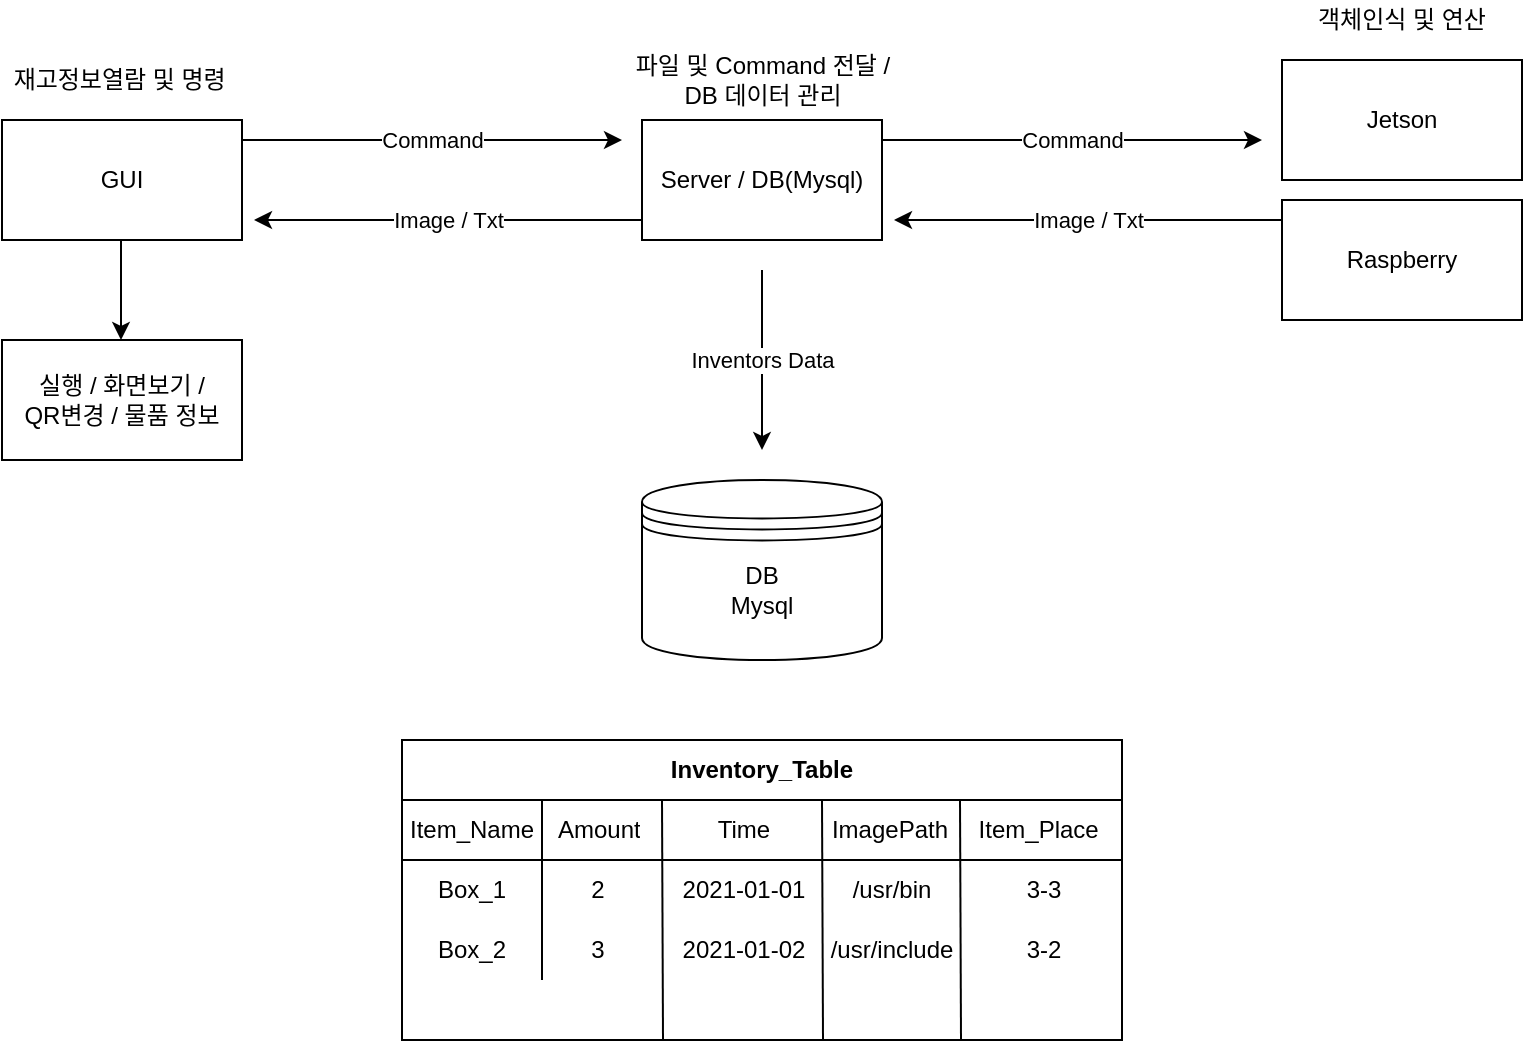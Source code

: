 <mxfile version="14.4.3" type="device"><diagram id="Qzovn9BxkGfQS6PcvdLp" name="Page-1"><mxGraphModel dx="946" dy="621" grid="1" gridSize="10" guides="1" tooltips="1" connect="1" arrows="1" fold="1" page="1" pageScale="1" pageWidth="827" pageHeight="1169" math="0" shadow="0"><root><mxCell id="0"/><mxCell id="1" parent="0"/><mxCell id="JCoJvJHHFaQp3VK7SwU1-2" value="Jetson" style="rounded=0;whiteSpace=wrap;html=1;" parent="1" vertex="1"><mxGeometry x="680" y="50" width="120" height="60" as="geometry"/></mxCell><mxCell id="JCoJvJHHFaQp3VK7SwU1-3" value="Server / DB(Mysql)" style="rounded=0;whiteSpace=wrap;html=1;" parent="1" vertex="1"><mxGeometry x="360" y="80" width="120" height="60" as="geometry"/></mxCell><mxCell id="JCoJvJHHFaQp3VK7SwU1-4" value="GUI" style="rounded=0;whiteSpace=wrap;html=1;" parent="1" vertex="1"><mxGeometry x="40" y="80" width="120" height="60" as="geometry"/></mxCell><mxCell id="JCoJvJHHFaQp3VK7SwU1-114" value="" style="edgeStyle=orthogonalEdgeStyle;rounded=0;orthogonalLoop=1;jettySize=auto;html=1;" parent="1" edge="1"><mxGeometry relative="1" as="geometry"><mxPoint x="99.5" y="170" as="sourcePoint"/><mxPoint x="99.5" y="190" as="targetPoint"/><Array as="points"><mxPoint x="99.5" y="140"/><mxPoint x="99.5" y="140"/></Array></mxGeometry></mxCell><mxCell id="JCoJvJHHFaQp3VK7SwU1-6" value="실행 / 화면보기 / &lt;br&gt;QR변경 / 물품 정보" style="rounded=0;whiteSpace=wrap;html=1;" parent="1" vertex="1"><mxGeometry x="40" y="190" width="120" height="60" as="geometry"/></mxCell><mxCell id="JCoJvJHHFaQp3VK7SwU1-17" value="" style="endArrow=classic;html=1;" parent="1" edge="1"><mxGeometry relative="1" as="geometry"><mxPoint x="480" y="90" as="sourcePoint"/><mxPoint x="670" y="90" as="targetPoint"/></mxGeometry></mxCell><mxCell id="JCoJvJHHFaQp3VK7SwU1-18" value="Command" style="edgeLabel;resizable=0;html=1;align=center;verticalAlign=middle;" parent="JCoJvJHHFaQp3VK7SwU1-17" connectable="0" vertex="1"><mxGeometry relative="1" as="geometry"/></mxCell><mxCell id="JCoJvJHHFaQp3VK7SwU1-19" value="" style="endArrow=classic;html=1;" parent="1" edge="1"><mxGeometry relative="1" as="geometry"><mxPoint x="160" y="90" as="sourcePoint"/><mxPoint x="350" y="90" as="targetPoint"/></mxGeometry></mxCell><mxCell id="JCoJvJHHFaQp3VK7SwU1-20" value="Command" style="edgeLabel;resizable=0;html=1;align=center;verticalAlign=middle;" parent="JCoJvJHHFaQp3VK7SwU1-19" connectable="0" vertex="1"><mxGeometry relative="1" as="geometry"/></mxCell><mxCell id="JCoJvJHHFaQp3VK7SwU1-21" value="" style="endArrow=classic;html=1;" parent="1" edge="1"><mxGeometry relative="1" as="geometry"><mxPoint x="680" y="130" as="sourcePoint"/><mxPoint x="486" y="130" as="targetPoint"/></mxGeometry></mxCell><mxCell id="JCoJvJHHFaQp3VK7SwU1-22" value="Image / Txt" style="edgeLabel;resizable=0;html=1;align=center;verticalAlign=middle;" parent="JCoJvJHHFaQp3VK7SwU1-21" connectable="0" vertex="1"><mxGeometry relative="1" as="geometry"/></mxCell><mxCell id="JCoJvJHHFaQp3VK7SwU1-23" value="" style="endArrow=classic;html=1;" parent="1" edge="1"><mxGeometry relative="1" as="geometry"><mxPoint x="360" y="130" as="sourcePoint"/><mxPoint x="166" y="130" as="targetPoint"/></mxGeometry></mxCell><mxCell id="JCoJvJHHFaQp3VK7SwU1-24" value="Image / Txt" style="edgeLabel;resizable=0;html=1;align=center;verticalAlign=middle;" parent="JCoJvJHHFaQp3VK7SwU1-23" connectable="0" vertex="1"><mxGeometry relative="1" as="geometry"/></mxCell><mxCell id="JCoJvJHHFaQp3VK7SwU1-27" value="" style="shape=datastore;whiteSpace=wrap;html=1;" parent="1" vertex="1"><mxGeometry x="360" y="260" width="120" height="90" as="geometry"/></mxCell><mxCell id="JCoJvJHHFaQp3VK7SwU1-28" value="DB&lt;br&gt;Mysql" style="text;html=1;strokeColor=none;fillColor=none;align=center;verticalAlign=middle;whiteSpace=wrap;rounded=0;" parent="1" vertex="1"><mxGeometry x="400" y="305" width="40" height="20" as="geometry"/></mxCell><mxCell id="JCoJvJHHFaQp3VK7SwU1-102" value="객체인식 및 연산" style="text;html=1;strokeColor=none;fillColor=none;align=center;verticalAlign=middle;whiteSpace=wrap;rounded=0;" parent="1" vertex="1"><mxGeometry x="695" y="20" width="90" height="20" as="geometry"/></mxCell><mxCell id="JCoJvJHHFaQp3VK7SwU1-107" value="파일 및 Command 전달 / DB 데이터 관리" style="text;html=1;strokeColor=none;fillColor=none;align=center;verticalAlign=middle;whiteSpace=wrap;rounded=0;" parent="1" vertex="1"><mxGeometry x="352.5" y="50" width="135" height="20" as="geometry"/></mxCell><mxCell id="JCoJvJHHFaQp3VK7SwU1-108" value="재고정보열람 및 명령&amp;nbsp;" style="text;html=1;strokeColor=none;fillColor=none;align=center;verticalAlign=middle;whiteSpace=wrap;rounded=0;" parent="1" vertex="1"><mxGeometry x="42.5" y="50" width="115" height="20" as="geometry"/></mxCell><mxCell id="JCoJvJHHFaQp3VK7SwU1-120" value="" style="endArrow=classic;html=1;" parent="1" edge="1"><mxGeometry relative="1" as="geometry"><mxPoint x="420" y="155" as="sourcePoint"/><mxPoint x="420" y="245" as="targetPoint"/></mxGeometry></mxCell><mxCell id="JCoJvJHHFaQp3VK7SwU1-121" value="Inventors Data" style="edgeLabel;resizable=0;html=1;align=center;verticalAlign=middle;" parent="JCoJvJHHFaQp3VK7SwU1-120" connectable="0" vertex="1"><mxGeometry relative="1" as="geometry"/></mxCell><mxCell id="kxmCq-H_Q0vk_HZP2RmY-1" value="Raspberry" style="rounded=0;whiteSpace=wrap;html=1;" vertex="1" parent="1"><mxGeometry x="680" y="120" width="120" height="60" as="geometry"/></mxCell><mxCell id="kxmCq-H_Q0vk_HZP2RmY-68" value="Inventory_Table" style="shape=table;html=1;whiteSpace=wrap;startSize=30;container=1;collapsible=0;childLayout=tableLayout;fixedRows=1;rowLines=0;fontStyle=1;align=center;" vertex="1" parent="1"><mxGeometry x="240" y="390" width="360" height="150" as="geometry"/></mxCell><mxCell id="kxmCq-H_Q0vk_HZP2RmY-69" value="" style="shape=partialRectangle;html=1;whiteSpace=wrap;collapsible=0;dropTarget=0;pointerEvents=0;fillColor=none;top=0;left=0;bottom=1;right=0;points=[[0,0.5],[1,0.5]];portConstraint=eastwest;" vertex="1" parent="kxmCq-H_Q0vk_HZP2RmY-68"><mxGeometry y="30" width="360" height="30" as="geometry"/></mxCell><mxCell id="kxmCq-H_Q0vk_HZP2RmY-70" value="Item_Name" style="shape=partialRectangle;html=1;whiteSpace=wrap;connectable=0;fillColor=none;top=0;left=0;bottom=0;right=0;overflow=hidden;" vertex="1" parent="kxmCq-H_Q0vk_HZP2RmY-69"><mxGeometry width="70" height="30" as="geometry"/></mxCell><mxCell id="kxmCq-H_Q0vk_HZP2RmY-71" value="Amount" style="shape=partialRectangle;html=1;whiteSpace=wrap;connectable=0;fillColor=none;top=0;left=0;bottom=0;right=0;align=left;spacingLeft=6;overflow=hidden;" vertex="1" parent="kxmCq-H_Q0vk_HZP2RmY-69"><mxGeometry x="70" width="290" height="30" as="geometry"/></mxCell><mxCell id="kxmCq-H_Q0vk_HZP2RmY-72" value="" style="shape=partialRectangle;html=1;whiteSpace=wrap;collapsible=0;dropTarget=0;pointerEvents=0;fillColor=none;top=0;left=0;bottom=0;right=0;points=[[0,0.5],[1,0.5]];portConstraint=eastwest;" vertex="1" parent="kxmCq-H_Q0vk_HZP2RmY-68"><mxGeometry y="60" width="360" height="30" as="geometry"/></mxCell><mxCell id="kxmCq-H_Q0vk_HZP2RmY-73" value="Box_1" style="shape=partialRectangle;html=1;whiteSpace=wrap;connectable=0;fillColor=none;top=0;left=0;bottom=0;right=0;overflow=hidden;" vertex="1" parent="kxmCq-H_Q0vk_HZP2RmY-72"><mxGeometry width="70" height="30" as="geometry"/></mxCell><mxCell id="kxmCq-H_Q0vk_HZP2RmY-74" value="&amp;nbsp; &amp;nbsp; &amp;nbsp;2" style="shape=partialRectangle;html=1;whiteSpace=wrap;connectable=0;fillColor=none;top=0;left=0;bottom=0;right=0;align=left;spacingLeft=6;overflow=hidden;" vertex="1" parent="kxmCq-H_Q0vk_HZP2RmY-72"><mxGeometry x="70" width="290" height="30" as="geometry"/></mxCell><mxCell id="kxmCq-H_Q0vk_HZP2RmY-75" value="" style="shape=partialRectangle;html=1;whiteSpace=wrap;collapsible=0;dropTarget=0;pointerEvents=0;fillColor=none;top=0;left=0;bottom=0;right=0;points=[[0,0.5],[1,0.5]];portConstraint=eastwest;" vertex="1" parent="kxmCq-H_Q0vk_HZP2RmY-68"><mxGeometry y="90" width="360" height="30" as="geometry"/></mxCell><mxCell id="kxmCq-H_Q0vk_HZP2RmY-76" value="Box_2" style="shape=partialRectangle;html=1;whiteSpace=wrap;connectable=0;fillColor=none;top=0;left=0;bottom=0;right=0;overflow=hidden;" vertex="1" parent="kxmCq-H_Q0vk_HZP2RmY-75"><mxGeometry width="70" height="30" as="geometry"/></mxCell><mxCell id="kxmCq-H_Q0vk_HZP2RmY-77" value="&amp;nbsp; &amp;nbsp; &amp;nbsp;3" style="shape=partialRectangle;html=1;whiteSpace=wrap;connectable=0;fillColor=none;top=0;left=0;bottom=0;right=0;align=left;spacingLeft=6;overflow=hidden;" vertex="1" parent="kxmCq-H_Q0vk_HZP2RmY-75"><mxGeometry x="70" width="290" height="30" as="geometry"/></mxCell><mxCell id="kxmCq-H_Q0vk_HZP2RmY-78" value="" style="endArrow=none;html=1;" edge="1" parent="1"><mxGeometry width="50" height="50" relative="1" as="geometry"><mxPoint x="519.5" y="540" as="sourcePoint"/><mxPoint x="519" y="420" as="targetPoint"/></mxGeometry></mxCell><mxCell id="kxmCq-H_Q0vk_HZP2RmY-79" value="" style="endArrow=none;html=1;" edge="1" parent="1"><mxGeometry width="50" height="50" relative="1" as="geometry"><mxPoint x="450.5" y="540" as="sourcePoint"/><mxPoint x="450" y="420" as="targetPoint"/></mxGeometry></mxCell><mxCell id="kxmCq-H_Q0vk_HZP2RmY-80" value="" style="endArrow=none;html=1;" edge="1" parent="1"><mxGeometry width="50" height="50" relative="1" as="geometry"><mxPoint x="370.5" y="540" as="sourcePoint"/><mxPoint x="370" y="420" as="targetPoint"/></mxGeometry></mxCell><mxCell id="kxmCq-H_Q0vk_HZP2RmY-81" value="Time" style="shape=partialRectangle;html=1;whiteSpace=wrap;connectable=0;fillColor=none;top=0;left=0;bottom=0;right=0;overflow=hidden;" vertex="1" parent="1"><mxGeometry x="376" y="420" width="70" height="30" as="geometry"/></mxCell><mxCell id="kxmCq-H_Q0vk_HZP2RmY-82" value="ImagePath" style="shape=partialRectangle;html=1;whiteSpace=wrap;connectable=0;fillColor=none;top=0;left=0;bottom=0;right=0;overflow=hidden;" vertex="1" parent="1"><mxGeometry x="449" y="420" width="70" height="30" as="geometry"/></mxCell><mxCell id="kxmCq-H_Q0vk_HZP2RmY-83" value="&amp;nbsp; Item_Place" style="shape=partialRectangle;html=1;whiteSpace=wrap;connectable=0;fillColor=none;top=0;left=0;bottom=0;right=0;overflow=hidden;" vertex="1" parent="1"><mxGeometry x="520" y="420" width="70" height="30" as="geometry"/></mxCell><mxCell id="kxmCq-H_Q0vk_HZP2RmY-84" value="2021-01-01" style="shape=partialRectangle;html=1;whiteSpace=wrap;connectable=0;fillColor=none;top=0;left=0;bottom=0;right=0;overflow=hidden;" vertex="1" parent="1"><mxGeometry x="376" y="450" width="70" height="30" as="geometry"/></mxCell><mxCell id="kxmCq-H_Q0vk_HZP2RmY-85" value="2021-01-02" style="shape=partialRectangle;html=1;whiteSpace=wrap;connectable=0;fillColor=none;top=0;left=0;bottom=0;right=0;overflow=hidden;" vertex="1" parent="1"><mxGeometry x="376" y="480" width="70" height="30" as="geometry"/></mxCell><mxCell id="kxmCq-H_Q0vk_HZP2RmY-86" value="/usr/bin" style="shape=partialRectangle;html=1;whiteSpace=wrap;connectable=0;fillColor=none;top=0;left=0;bottom=0;right=0;overflow=hidden;" vertex="1" parent="1"><mxGeometry x="450" y="450" width="70" height="30" as="geometry"/></mxCell><mxCell id="kxmCq-H_Q0vk_HZP2RmY-87" value="/usr/include" style="shape=partialRectangle;html=1;whiteSpace=wrap;connectable=0;fillColor=none;top=0;left=0;bottom=0;right=0;overflow=hidden;" vertex="1" parent="1"><mxGeometry x="450" y="480" width="70" height="30" as="geometry"/></mxCell><mxCell id="kxmCq-H_Q0vk_HZP2RmY-88" value="3-3" style="shape=partialRectangle;html=1;whiteSpace=wrap;connectable=0;fillColor=none;top=0;left=0;bottom=0;right=0;overflow=hidden;" vertex="1" parent="1"><mxGeometry x="526" y="450" width="70" height="30" as="geometry"/></mxCell><mxCell id="kxmCq-H_Q0vk_HZP2RmY-89" value="3-2" style="shape=partialRectangle;html=1;whiteSpace=wrap;connectable=0;fillColor=none;top=0;left=0;bottom=0;right=0;overflow=hidden;" vertex="1" parent="1"><mxGeometry x="526" y="480" width="70" height="30" as="geometry"/></mxCell></root></mxGraphModel></diagram></mxfile>